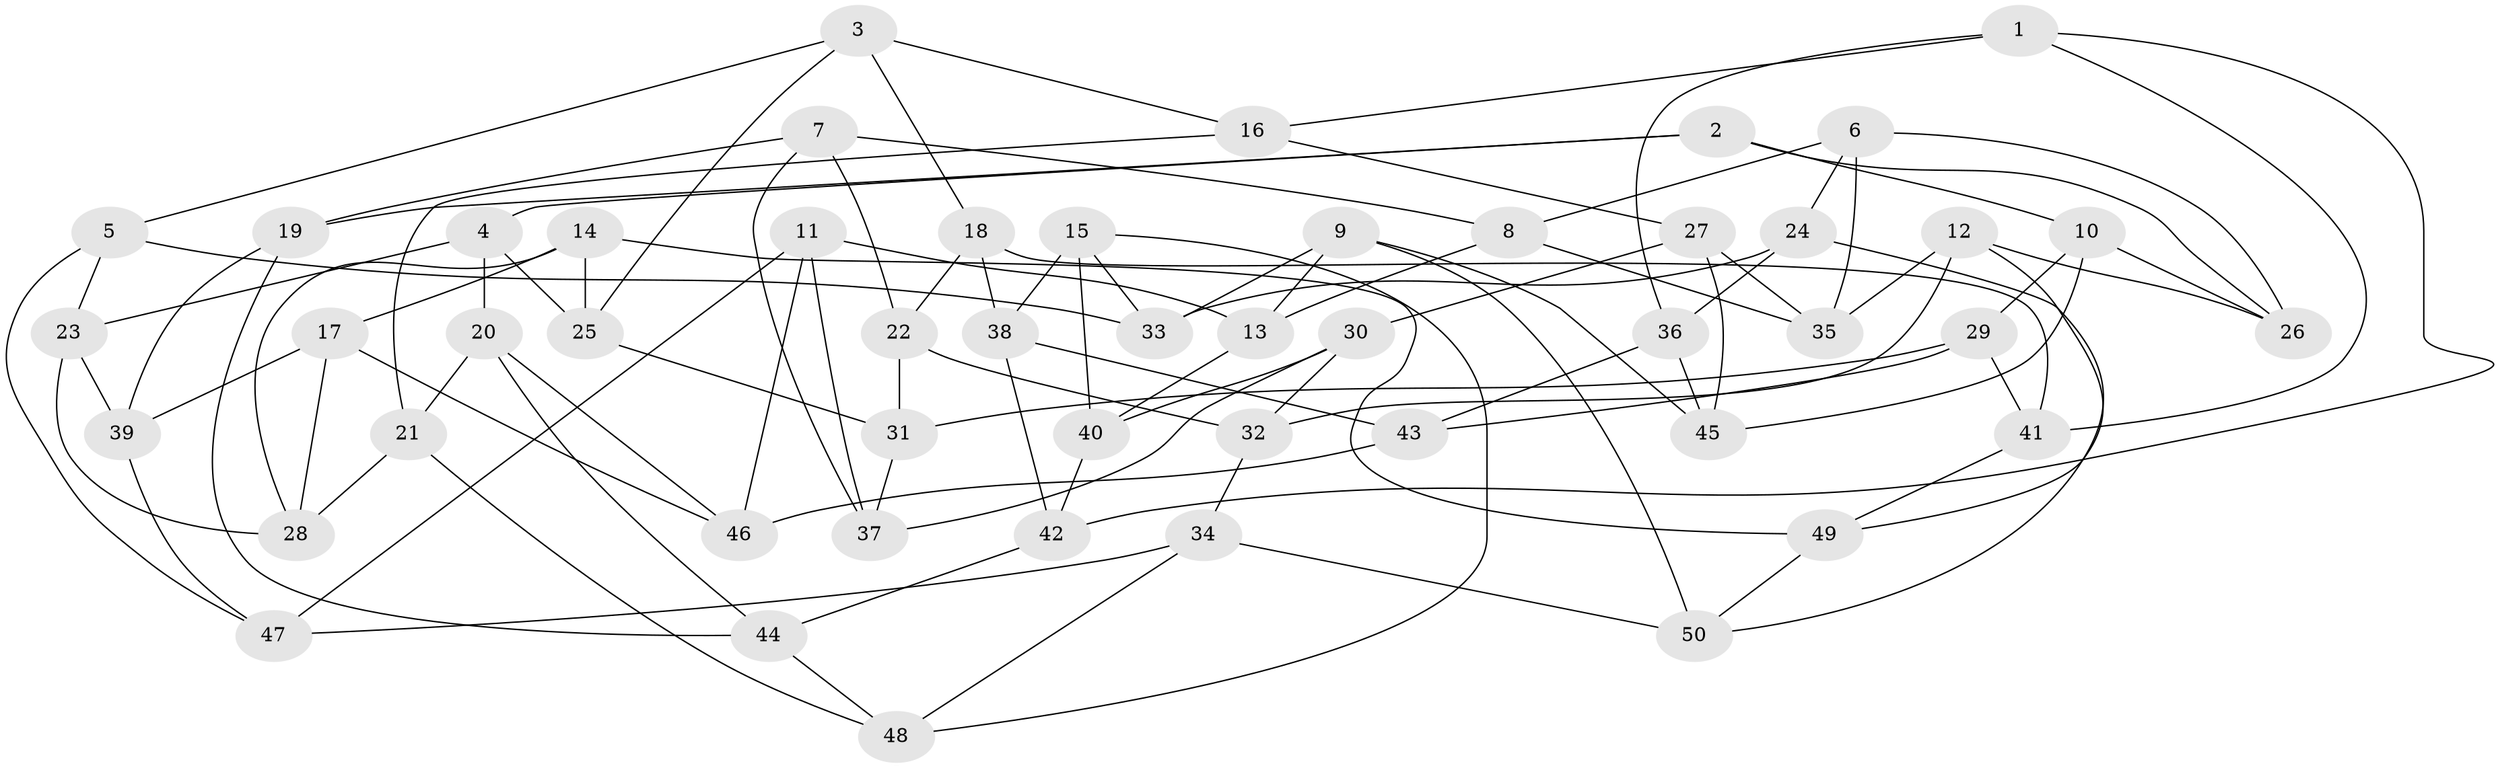 // Generated by graph-tools (version 1.1) at 2025/50/03/09/25 03:50:55]
// undirected, 50 vertices, 100 edges
graph export_dot {
graph [start="1"]
  node [color=gray90,style=filled];
  1;
  2;
  3;
  4;
  5;
  6;
  7;
  8;
  9;
  10;
  11;
  12;
  13;
  14;
  15;
  16;
  17;
  18;
  19;
  20;
  21;
  22;
  23;
  24;
  25;
  26;
  27;
  28;
  29;
  30;
  31;
  32;
  33;
  34;
  35;
  36;
  37;
  38;
  39;
  40;
  41;
  42;
  43;
  44;
  45;
  46;
  47;
  48;
  49;
  50;
  1 -- 41;
  1 -- 42;
  1 -- 36;
  1 -- 16;
  2 -- 26;
  2 -- 4;
  2 -- 10;
  2 -- 19;
  3 -- 5;
  3 -- 18;
  3 -- 16;
  3 -- 25;
  4 -- 20;
  4 -- 23;
  4 -- 25;
  5 -- 23;
  5 -- 47;
  5 -- 33;
  6 -- 26;
  6 -- 35;
  6 -- 8;
  6 -- 24;
  7 -- 37;
  7 -- 8;
  7 -- 22;
  7 -- 19;
  8 -- 13;
  8 -- 35;
  9 -- 50;
  9 -- 13;
  9 -- 45;
  9 -- 33;
  10 -- 29;
  10 -- 26;
  10 -- 45;
  11 -- 47;
  11 -- 13;
  11 -- 46;
  11 -- 37;
  12 -- 26;
  12 -- 35;
  12 -- 32;
  12 -- 49;
  13 -- 40;
  14 -- 28;
  14 -- 17;
  14 -- 25;
  14 -- 49;
  15 -- 33;
  15 -- 38;
  15 -- 40;
  15 -- 48;
  16 -- 27;
  16 -- 21;
  17 -- 39;
  17 -- 46;
  17 -- 28;
  18 -- 38;
  18 -- 41;
  18 -- 22;
  19 -- 44;
  19 -- 39;
  20 -- 46;
  20 -- 44;
  20 -- 21;
  21 -- 28;
  21 -- 48;
  22 -- 31;
  22 -- 32;
  23 -- 39;
  23 -- 28;
  24 -- 36;
  24 -- 50;
  24 -- 33;
  25 -- 31;
  27 -- 35;
  27 -- 30;
  27 -- 45;
  29 -- 41;
  29 -- 43;
  29 -- 31;
  30 -- 32;
  30 -- 40;
  30 -- 37;
  31 -- 37;
  32 -- 34;
  34 -- 47;
  34 -- 50;
  34 -- 48;
  36 -- 43;
  36 -- 45;
  38 -- 43;
  38 -- 42;
  39 -- 47;
  40 -- 42;
  41 -- 49;
  42 -- 44;
  43 -- 46;
  44 -- 48;
  49 -- 50;
}
